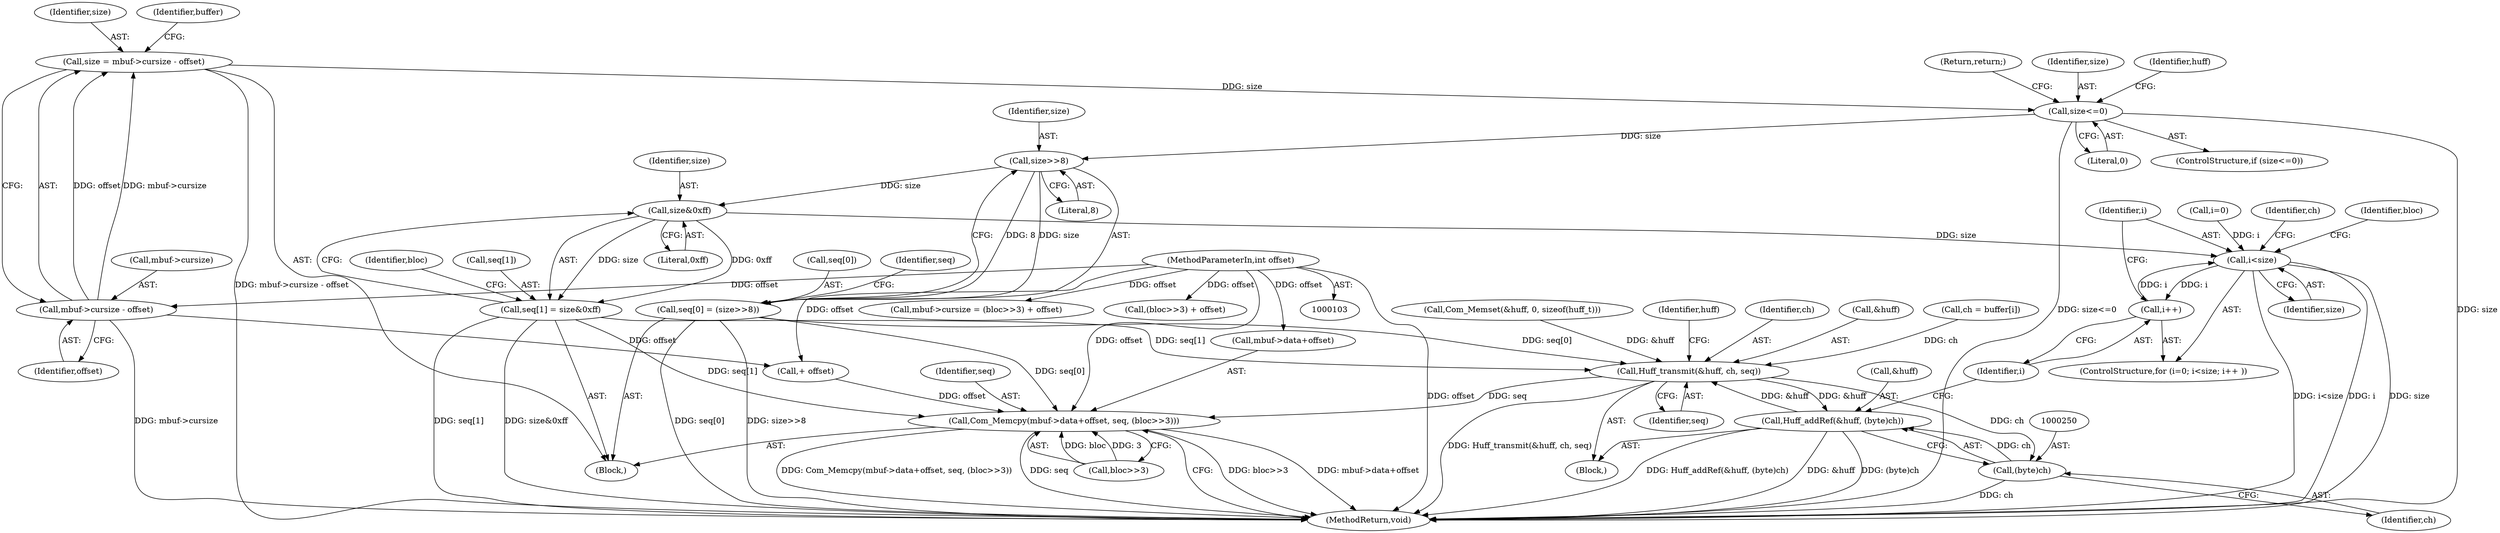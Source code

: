 digraph "1_ioq3_d2b1d124d4055c2fcbe5126863487c52fd58cca1@integer" {
"1000113" [label="(Call,size = mbuf->cursize - offset)"];
"1000115" [label="(Call,mbuf->cursize - offset)"];
"1000105" [label="(MethodParameterIn,int offset)"];
"1000129" [label="(Call,size<=0)"];
"1000213" [label="(Call,size>>8)"];
"1000209" [label="(Call,seq[0] = (size>>8))"];
"1000241" [label="(Call,Huff_transmit(&huff, ch, seq))"];
"1000246" [label="(Call,Huff_addRef(&huff, (byte)ch))"];
"1000249" [label="(Call,(byte)ch)"];
"1000264" [label="(Call,Com_Memcpy(mbuf->data+offset, seq, (bloc>>3)))"];
"1000220" [label="(Call,size&0xff)"];
"1000216" [label="(Call,seq[1] = size&0xff)"];
"1000230" [label="(Call,i<size)"];
"1000233" [label="(Call,i++)"];
"1000249" [label="(Call,(byte)ch)"];
"1000116" [label="(Call,mbuf->cursize)"];
"1000226" [label="(ControlStructure,for (i=0; i<size; i++ ))"];
"1000130" [label="(Identifier,size)"];
"1000265" [label="(Call,mbuf->data+offset)"];
"1000274" [label="(MethodReturn,void)"];
"1000247" [label="(Call,&huff)"];
"1000220" [label="(Call,size&0xff)"];
"1000244" [label="(Identifier,ch)"];
"1000106" [label="(Block,)"];
"1000235" [label="(Block,)"];
"1000221" [label="(Identifier,size)"];
"1000114" [label="(Identifier,size)"];
"1000242" [label="(Call,&huff)"];
"1000264" [label="(Call,Com_Memcpy(mbuf->data+offset, seq, (bloc>>3)))"];
"1000136" [label="(Identifier,huff)"];
"1000251" [label="(Identifier,ch)"];
"1000232" [label="(Identifier,size)"];
"1000237" [label="(Identifier,ch)"];
"1000115" [label="(Call,mbuf->cursize - offset)"];
"1000270" [label="(Identifier,seq)"];
"1000119" [label="(Identifier,offset)"];
"1000253" [label="(Identifier,bloc)"];
"1000236" [label="(Call,ch = buffer[i])"];
"1000133" [label="(Return,return;)"];
"1000113" [label="(Call,size = mbuf->cursize - offset)"];
"1000213" [label="(Call,size>>8)"];
"1000255" [label="(Call,mbuf->cursize = (bloc>>3) + offset)"];
"1000230" [label="(Call,i<size)"];
"1000129" [label="(Call,size<=0)"];
"1000131" [label="(Literal,0)"];
"1000241" [label="(Call,Huff_transmit(&huff, ch, seq))"];
"1000227" [label="(Call,i=0)"];
"1000216" [label="(Call,seq[1] = size&0xff)"];
"1000128" [label="(ControlStructure,if (size<=0))"];
"1000246" [label="(Call,Huff_addRef(&huff, (byte)ch))"];
"1000224" [label="(Identifier,bloc)"];
"1000222" [label="(Literal,0xff)"];
"1000259" [label="(Call,(bloc>>3) + offset)"];
"1000217" [label="(Call,seq[1])"];
"1000231" [label="(Identifier,i)"];
"1000210" [label="(Call,seq[0])"];
"1000218" [label="(Identifier,seq)"];
"1000214" [label="(Identifier,size)"];
"1000134" [label="(Call,Com_Memset(&huff, 0, sizeof(huff_t)))"];
"1000245" [label="(Identifier,seq)"];
"1000234" [label="(Identifier,i)"];
"1000209" [label="(Call,seq[0] = (size>>8))"];
"1000271" [label="(Call,bloc>>3)"];
"1000233" [label="(Call,i++)"];
"1000248" [label="(Identifier,huff)"];
"1000126" [label="(Call,+ offset)"];
"1000215" [label="(Literal,8)"];
"1000105" [label="(MethodParameterIn,int offset)"];
"1000121" [label="(Identifier,buffer)"];
"1000113" -> "1000106"  [label="AST: "];
"1000113" -> "1000115"  [label="CFG: "];
"1000114" -> "1000113"  [label="AST: "];
"1000115" -> "1000113"  [label="AST: "];
"1000121" -> "1000113"  [label="CFG: "];
"1000113" -> "1000274"  [label="DDG: mbuf->cursize - offset"];
"1000115" -> "1000113"  [label="DDG: mbuf->cursize"];
"1000115" -> "1000113"  [label="DDG: offset"];
"1000113" -> "1000129"  [label="DDG: size"];
"1000115" -> "1000119"  [label="CFG: "];
"1000116" -> "1000115"  [label="AST: "];
"1000119" -> "1000115"  [label="AST: "];
"1000115" -> "1000274"  [label="DDG: mbuf->cursize"];
"1000105" -> "1000115"  [label="DDG: offset"];
"1000115" -> "1000126"  [label="DDG: offset"];
"1000105" -> "1000103"  [label="AST: "];
"1000105" -> "1000274"  [label="DDG: offset"];
"1000105" -> "1000126"  [label="DDG: offset"];
"1000105" -> "1000255"  [label="DDG: offset"];
"1000105" -> "1000259"  [label="DDG: offset"];
"1000105" -> "1000264"  [label="DDG: offset"];
"1000105" -> "1000265"  [label="DDG: offset"];
"1000129" -> "1000128"  [label="AST: "];
"1000129" -> "1000131"  [label="CFG: "];
"1000130" -> "1000129"  [label="AST: "];
"1000131" -> "1000129"  [label="AST: "];
"1000133" -> "1000129"  [label="CFG: "];
"1000136" -> "1000129"  [label="CFG: "];
"1000129" -> "1000274"  [label="DDG: size"];
"1000129" -> "1000274"  [label="DDG: size<=0"];
"1000129" -> "1000213"  [label="DDG: size"];
"1000213" -> "1000209"  [label="AST: "];
"1000213" -> "1000215"  [label="CFG: "];
"1000214" -> "1000213"  [label="AST: "];
"1000215" -> "1000213"  [label="AST: "];
"1000209" -> "1000213"  [label="CFG: "];
"1000213" -> "1000209"  [label="DDG: size"];
"1000213" -> "1000209"  [label="DDG: 8"];
"1000213" -> "1000220"  [label="DDG: size"];
"1000209" -> "1000106"  [label="AST: "];
"1000210" -> "1000209"  [label="AST: "];
"1000218" -> "1000209"  [label="CFG: "];
"1000209" -> "1000274"  [label="DDG: seq[0]"];
"1000209" -> "1000274"  [label="DDG: size>>8"];
"1000209" -> "1000241"  [label="DDG: seq[0]"];
"1000209" -> "1000264"  [label="DDG: seq[0]"];
"1000241" -> "1000235"  [label="AST: "];
"1000241" -> "1000245"  [label="CFG: "];
"1000242" -> "1000241"  [label="AST: "];
"1000244" -> "1000241"  [label="AST: "];
"1000245" -> "1000241"  [label="AST: "];
"1000248" -> "1000241"  [label="CFG: "];
"1000241" -> "1000274"  [label="DDG: Huff_transmit(&huff, ch, seq)"];
"1000134" -> "1000241"  [label="DDG: &huff"];
"1000246" -> "1000241"  [label="DDG: &huff"];
"1000236" -> "1000241"  [label="DDG: ch"];
"1000216" -> "1000241"  [label="DDG: seq[1]"];
"1000241" -> "1000246"  [label="DDG: &huff"];
"1000241" -> "1000249"  [label="DDG: ch"];
"1000241" -> "1000264"  [label="DDG: seq"];
"1000246" -> "1000235"  [label="AST: "];
"1000246" -> "1000249"  [label="CFG: "];
"1000247" -> "1000246"  [label="AST: "];
"1000249" -> "1000246"  [label="AST: "];
"1000234" -> "1000246"  [label="CFG: "];
"1000246" -> "1000274"  [label="DDG: Huff_addRef(&huff, (byte)ch)"];
"1000246" -> "1000274"  [label="DDG: &huff"];
"1000246" -> "1000274"  [label="DDG: (byte)ch"];
"1000249" -> "1000246"  [label="DDG: ch"];
"1000249" -> "1000251"  [label="CFG: "];
"1000250" -> "1000249"  [label="AST: "];
"1000251" -> "1000249"  [label="AST: "];
"1000249" -> "1000274"  [label="DDG: ch"];
"1000264" -> "1000106"  [label="AST: "];
"1000264" -> "1000271"  [label="CFG: "];
"1000265" -> "1000264"  [label="AST: "];
"1000270" -> "1000264"  [label="AST: "];
"1000271" -> "1000264"  [label="AST: "];
"1000274" -> "1000264"  [label="CFG: "];
"1000264" -> "1000274"  [label="DDG: mbuf->data+offset"];
"1000264" -> "1000274"  [label="DDG: Com_Memcpy(mbuf->data+offset, seq, (bloc>>3))"];
"1000264" -> "1000274"  [label="DDG: seq"];
"1000264" -> "1000274"  [label="DDG: bloc>>3"];
"1000126" -> "1000264"  [label="DDG: offset"];
"1000216" -> "1000264"  [label="DDG: seq[1]"];
"1000271" -> "1000264"  [label="DDG: bloc"];
"1000271" -> "1000264"  [label="DDG: 3"];
"1000220" -> "1000216"  [label="AST: "];
"1000220" -> "1000222"  [label="CFG: "];
"1000221" -> "1000220"  [label="AST: "];
"1000222" -> "1000220"  [label="AST: "];
"1000216" -> "1000220"  [label="CFG: "];
"1000220" -> "1000216"  [label="DDG: size"];
"1000220" -> "1000216"  [label="DDG: 0xff"];
"1000220" -> "1000230"  [label="DDG: size"];
"1000216" -> "1000106"  [label="AST: "];
"1000217" -> "1000216"  [label="AST: "];
"1000224" -> "1000216"  [label="CFG: "];
"1000216" -> "1000274"  [label="DDG: seq[1]"];
"1000216" -> "1000274"  [label="DDG: size&0xff"];
"1000230" -> "1000226"  [label="AST: "];
"1000230" -> "1000232"  [label="CFG: "];
"1000231" -> "1000230"  [label="AST: "];
"1000232" -> "1000230"  [label="AST: "];
"1000237" -> "1000230"  [label="CFG: "];
"1000253" -> "1000230"  [label="CFG: "];
"1000230" -> "1000274"  [label="DDG: i"];
"1000230" -> "1000274"  [label="DDG: size"];
"1000230" -> "1000274"  [label="DDG: i<size"];
"1000227" -> "1000230"  [label="DDG: i"];
"1000233" -> "1000230"  [label="DDG: i"];
"1000230" -> "1000233"  [label="DDG: i"];
"1000233" -> "1000226"  [label="AST: "];
"1000233" -> "1000234"  [label="CFG: "];
"1000234" -> "1000233"  [label="AST: "];
"1000231" -> "1000233"  [label="CFG: "];
}
